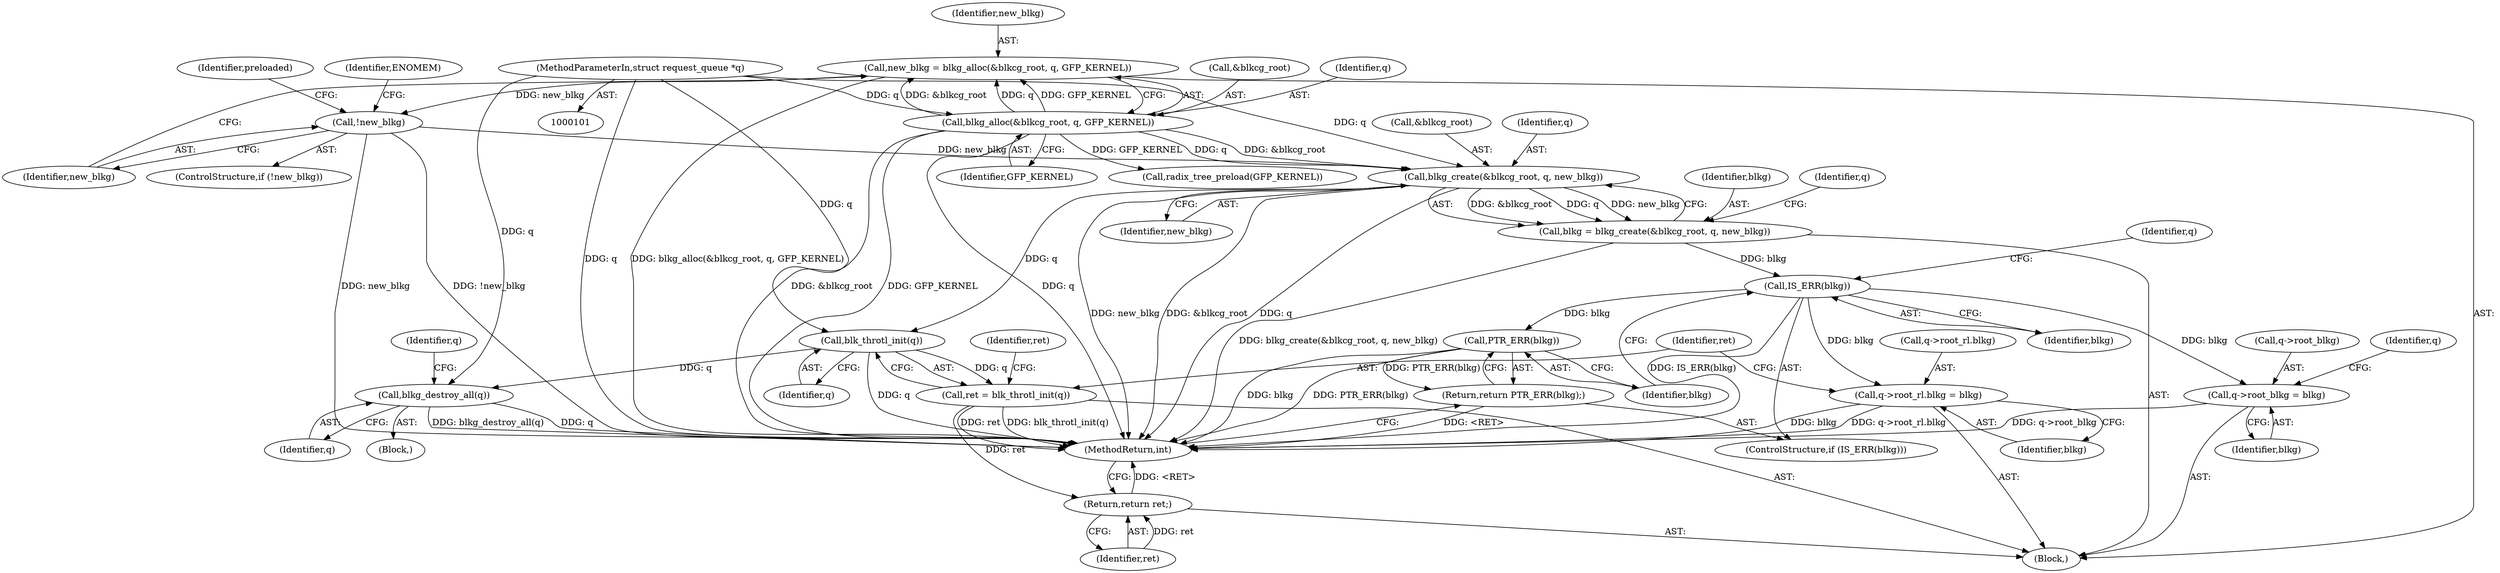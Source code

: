 digraph "0_linux_9b54d816e00425c3a517514e0d677bb3cec49258@API" {
"1000133" [label="(Call,blkg_create(&blkcg_root, q, new_blkg))"];
"1000110" [label="(Call,blkg_alloc(&blkcg_root, q, GFP_KERNEL))"];
"1000102" [label="(MethodParameterIn,struct request_queue *q)"];
"1000116" [label="(Call,!new_blkg)"];
"1000108" [label="(Call,new_blkg = blkg_alloc(&blkcg_root, q, GFP_KERNEL))"];
"1000131" [label="(Call,blkg = blkg_create(&blkcg_root, q, new_blkg))"];
"1000147" [label="(Call,IS_ERR(blkg))"];
"1000150" [label="(Call,PTR_ERR(blkg))"];
"1000149" [label="(Return,return PTR_ERR(blkg);)"];
"1000152" [label="(Call,q->root_blkg = blkg)"];
"1000157" [label="(Call,q->root_rl.blkg = blkg)"];
"1000166" [label="(Call,blk_throtl_init(q))"];
"1000164" [label="(Call,ret = blk_throtl_init(q))"];
"1000181" [label="(Return,return ret;)"];
"1000175" [label="(Call,blkg_destroy_all(q))"];
"1000150" [label="(Call,PTR_ERR(blkg))"];
"1000120" [label="(Identifier,ENOMEM)"];
"1000137" [label="(Identifier,new_blkg)"];
"1000109" [label="(Identifier,new_blkg)"];
"1000124" [label="(Call,radix_tree_preload(GFP_KERNEL))"];
"1000149" [label="(Return,return PTR_ERR(blkg);)"];
"1000102" [label="(MethodParameterIn,struct request_queue *q)"];
"1000176" [label="(Identifier,q)"];
"1000151" [label="(Identifier,blkg)"];
"1000147" [label="(Call,IS_ERR(blkg))"];
"1000146" [label="(ControlStructure,if (IS_ERR(blkg)))"];
"1000153" [label="(Call,q->root_blkg)"];
"1000160" [label="(Identifier,q)"];
"1000167" [label="(Identifier,q)"];
"1000156" [label="(Identifier,blkg)"];
"1000165" [label="(Identifier,ret)"];
"1000122" [label="(Identifier,preloaded)"];
"1000164" [label="(Call,ret = blk_throtl_init(q))"];
"1000152" [label="(Call,q->root_blkg = blkg)"];
"1000175" [label="(Call,blkg_destroy_all(q))"];
"1000157" [label="(Call,q->root_rl.blkg = blkg)"];
"1000182" [label="(Identifier,ret)"];
"1000114" [label="(Identifier,GFP_KERNEL)"];
"1000163" [label="(Identifier,blkg)"];
"1000170" [label="(Block,)"];
"1000115" [label="(ControlStructure,if (!new_blkg))"];
"1000136" [label="(Identifier,q)"];
"1000131" [label="(Call,blkg = blkg_create(&blkcg_root, q, new_blkg))"];
"1000132" [label="(Identifier,blkg)"];
"1000166" [label="(Call,blk_throtl_init(q))"];
"1000148" [label="(Identifier,blkg)"];
"1000116" [label="(Call,!new_blkg)"];
"1000183" [label="(MethodReturn,int)"];
"1000133" [label="(Call,blkg_create(&blkcg_root, q, new_blkg))"];
"1000158" [label="(Call,q->root_rl.blkg)"];
"1000179" [label="(Identifier,q)"];
"1000111" [label="(Call,&blkcg_root)"];
"1000134" [label="(Call,&blkcg_root)"];
"1000113" [label="(Identifier,q)"];
"1000169" [label="(Identifier,ret)"];
"1000140" [label="(Identifier,q)"];
"1000108" [label="(Call,new_blkg = blkg_alloc(&blkcg_root, q, GFP_KERNEL))"];
"1000154" [label="(Identifier,q)"];
"1000103" [label="(Block,)"];
"1000117" [label="(Identifier,new_blkg)"];
"1000181" [label="(Return,return ret;)"];
"1000110" [label="(Call,blkg_alloc(&blkcg_root, q, GFP_KERNEL))"];
"1000133" -> "1000131"  [label="AST: "];
"1000133" -> "1000137"  [label="CFG: "];
"1000134" -> "1000133"  [label="AST: "];
"1000136" -> "1000133"  [label="AST: "];
"1000137" -> "1000133"  [label="AST: "];
"1000131" -> "1000133"  [label="CFG: "];
"1000133" -> "1000183"  [label="DDG: &blkcg_root"];
"1000133" -> "1000183"  [label="DDG: q"];
"1000133" -> "1000183"  [label="DDG: new_blkg"];
"1000133" -> "1000131"  [label="DDG: &blkcg_root"];
"1000133" -> "1000131"  [label="DDG: q"];
"1000133" -> "1000131"  [label="DDG: new_blkg"];
"1000110" -> "1000133"  [label="DDG: &blkcg_root"];
"1000110" -> "1000133"  [label="DDG: q"];
"1000102" -> "1000133"  [label="DDG: q"];
"1000116" -> "1000133"  [label="DDG: new_blkg"];
"1000133" -> "1000166"  [label="DDG: q"];
"1000110" -> "1000108"  [label="AST: "];
"1000110" -> "1000114"  [label="CFG: "];
"1000111" -> "1000110"  [label="AST: "];
"1000113" -> "1000110"  [label="AST: "];
"1000114" -> "1000110"  [label="AST: "];
"1000108" -> "1000110"  [label="CFG: "];
"1000110" -> "1000183"  [label="DDG: GFP_KERNEL"];
"1000110" -> "1000183"  [label="DDG: q"];
"1000110" -> "1000183"  [label="DDG: &blkcg_root"];
"1000110" -> "1000108"  [label="DDG: &blkcg_root"];
"1000110" -> "1000108"  [label="DDG: q"];
"1000110" -> "1000108"  [label="DDG: GFP_KERNEL"];
"1000102" -> "1000110"  [label="DDG: q"];
"1000110" -> "1000124"  [label="DDG: GFP_KERNEL"];
"1000102" -> "1000101"  [label="AST: "];
"1000102" -> "1000183"  [label="DDG: q"];
"1000102" -> "1000166"  [label="DDG: q"];
"1000102" -> "1000175"  [label="DDG: q"];
"1000116" -> "1000115"  [label="AST: "];
"1000116" -> "1000117"  [label="CFG: "];
"1000117" -> "1000116"  [label="AST: "];
"1000120" -> "1000116"  [label="CFG: "];
"1000122" -> "1000116"  [label="CFG: "];
"1000116" -> "1000183"  [label="DDG: new_blkg"];
"1000116" -> "1000183"  [label="DDG: !new_blkg"];
"1000108" -> "1000116"  [label="DDG: new_blkg"];
"1000108" -> "1000103"  [label="AST: "];
"1000109" -> "1000108"  [label="AST: "];
"1000117" -> "1000108"  [label="CFG: "];
"1000108" -> "1000183"  [label="DDG: blkg_alloc(&blkcg_root, q, GFP_KERNEL)"];
"1000131" -> "1000103"  [label="AST: "];
"1000132" -> "1000131"  [label="AST: "];
"1000140" -> "1000131"  [label="CFG: "];
"1000131" -> "1000183"  [label="DDG: blkg_create(&blkcg_root, q, new_blkg)"];
"1000131" -> "1000147"  [label="DDG: blkg"];
"1000147" -> "1000146"  [label="AST: "];
"1000147" -> "1000148"  [label="CFG: "];
"1000148" -> "1000147"  [label="AST: "];
"1000151" -> "1000147"  [label="CFG: "];
"1000154" -> "1000147"  [label="CFG: "];
"1000147" -> "1000183"  [label="DDG: IS_ERR(blkg)"];
"1000147" -> "1000150"  [label="DDG: blkg"];
"1000147" -> "1000152"  [label="DDG: blkg"];
"1000147" -> "1000157"  [label="DDG: blkg"];
"1000150" -> "1000149"  [label="AST: "];
"1000150" -> "1000151"  [label="CFG: "];
"1000151" -> "1000150"  [label="AST: "];
"1000149" -> "1000150"  [label="CFG: "];
"1000150" -> "1000183"  [label="DDG: blkg"];
"1000150" -> "1000183"  [label="DDG: PTR_ERR(blkg)"];
"1000150" -> "1000149"  [label="DDG: PTR_ERR(blkg)"];
"1000149" -> "1000146"  [label="AST: "];
"1000183" -> "1000149"  [label="CFG: "];
"1000149" -> "1000183"  [label="DDG: <RET>"];
"1000152" -> "1000103"  [label="AST: "];
"1000152" -> "1000156"  [label="CFG: "];
"1000153" -> "1000152"  [label="AST: "];
"1000156" -> "1000152"  [label="AST: "];
"1000160" -> "1000152"  [label="CFG: "];
"1000152" -> "1000183"  [label="DDG: q->root_blkg"];
"1000157" -> "1000103"  [label="AST: "];
"1000157" -> "1000163"  [label="CFG: "];
"1000158" -> "1000157"  [label="AST: "];
"1000163" -> "1000157"  [label="AST: "];
"1000165" -> "1000157"  [label="CFG: "];
"1000157" -> "1000183"  [label="DDG: blkg"];
"1000157" -> "1000183"  [label="DDG: q->root_rl.blkg"];
"1000166" -> "1000164"  [label="AST: "];
"1000166" -> "1000167"  [label="CFG: "];
"1000167" -> "1000166"  [label="AST: "];
"1000164" -> "1000166"  [label="CFG: "];
"1000166" -> "1000183"  [label="DDG: q"];
"1000166" -> "1000164"  [label="DDG: q"];
"1000166" -> "1000175"  [label="DDG: q"];
"1000164" -> "1000103"  [label="AST: "];
"1000165" -> "1000164"  [label="AST: "];
"1000169" -> "1000164"  [label="CFG: "];
"1000164" -> "1000183"  [label="DDG: blk_throtl_init(q)"];
"1000164" -> "1000183"  [label="DDG: ret"];
"1000164" -> "1000181"  [label="DDG: ret"];
"1000181" -> "1000103"  [label="AST: "];
"1000181" -> "1000182"  [label="CFG: "];
"1000182" -> "1000181"  [label="AST: "];
"1000183" -> "1000181"  [label="CFG: "];
"1000181" -> "1000183"  [label="DDG: <RET>"];
"1000182" -> "1000181"  [label="DDG: ret"];
"1000175" -> "1000170"  [label="AST: "];
"1000175" -> "1000176"  [label="CFG: "];
"1000176" -> "1000175"  [label="AST: "];
"1000179" -> "1000175"  [label="CFG: "];
"1000175" -> "1000183"  [label="DDG: q"];
"1000175" -> "1000183"  [label="DDG: blkg_destroy_all(q)"];
}
